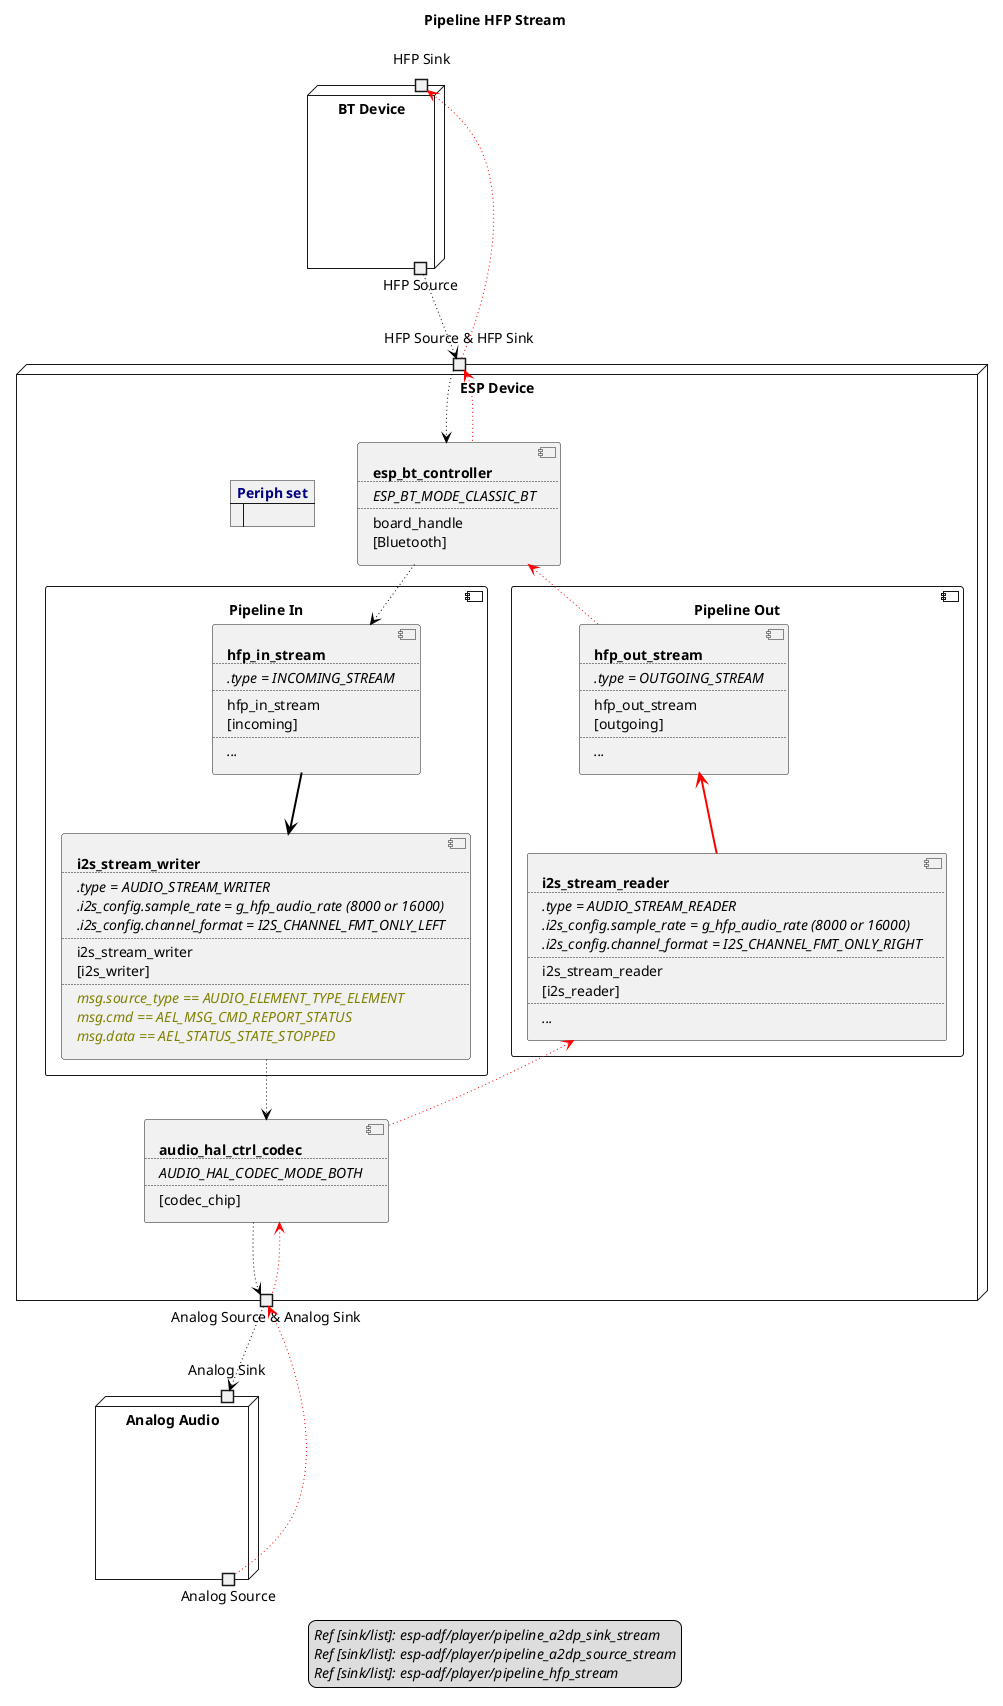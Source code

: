 ﻿@startuml pipeline_hfp_stream
title Pipeline HFP Stream
allowmixing

legend
//Ref [sink/list]: esp-adf/player/pipeline_a2dp_sink_stream//
//Ref [sink/list]: esp-adf/player/pipeline_a2dp_source_stream//
//Ref [sink/list]: esp-adf/player/pipeline_hfp_stream//
end legend

node "BT Device" as BTDevice  {
    portin  "HFP Sink"   as BTDeviceHFPSink
    portout "HFP Source" as BTDeviceHFPSource
} 

node "ESP Device" as ESPDevice  {
    json "<b><color navy>Periph set" as periph_set {
        "": ""
    }

    portin "HFP Source & HFP Sink" as ESPHFPSourceSink

    component BTController [
        <b>esp_bt_controller
        ....
        <i>ESP_BT_MODE_CLASSIC_BT
        ....
        board_handle
        [Bluetooth]
    ]

    component "Pipeline In" as PipelineIn {
        component HFPInStream [
            <b>hfp_in_stream
            ....
            <i>.type = INCOMING_STREAM
            ....
            hfp_in_stream
            [incoming]
            ....
            <i>...
        ]

        component I2SStreamWriter [
            <b>i2s_stream_writer
            ....
            <i>.type = AUDIO_STREAM_WRITER
            <i>.i2s_config.sample_rate = g_hfp_audio_rate (8000 or 16000)
            <i>.i2s_config.channel_format = I2S_CHANNEL_FMT_ONLY_LEFT
            ....
            i2s_stream_writer
            [i2s_writer]
            ....
            <i><color olive>msg.source_type == AUDIO_ELEMENT_TYPE_ELEMENT
            <i><color olive>msg.cmd == AEL_MSG_CMD_REPORT_STATUS
            <i><color olive>msg.data == AEL_STATUS_STATE_STOPPED
        ]
    }

    component "Pipeline Out" as PipelineOut {
        component HFPOutStream [
            <b>hfp_out_stream
            ....
            <i>.type = OUTGOING_STREAM
            ....
            hfp_out_stream
            [outgoing]
            ....
            <i>...
        ]

        component I2SStreamReader [
            <b>i2s_stream_reader
            ....
            <i>.type = AUDIO_STREAM_READER
            <i>.i2s_config.sample_rate = g_hfp_audio_rate (8000 or 16000)
            <i>.i2s_config.channel_format = I2S_CHANNEL_FMT_ONLY_RIGHT
            ....
            i2s_stream_reader
            [i2s_reader]
            ....
            <i>...
        ]
    }

    component HALCodec [
        <b>audio_hal_ctrl_codec
        ....
        <i>AUDIO_HAL_CODEC_MODE_BOTH
        ....
        [codec_chip]
    ]

    portout "Analog Source & Analog Sink" as ESPAnalogSourceSink
} 

node "Analog Audio" as AnalogAudio  {
    portin "Analog Sink" as AnalogSink
    portout "Analog Source" as AnalogSource
}

BTDeviceHFPSource --> ESPHFPSourceSink   #line:black;line.dotted;text:black

ESPHFPSourceSink --> BTController        #line:black;line.dotted;text:black
BTController     --> HFPInStream         #line:black;line.dotted;text:black
HFPInStream      --> I2SStreamWriter     #line:black;line.bold;text:black
I2SStreamWriter  --> HALCodec            #line:black;line.dotted;text:black
HALCodec         --> ESPAnalogSourceSink #line:black;line.dotted;text:black

ESPAnalogSourceSink --> AnalogSink       #line:black;line.dotted;text:black



BTDeviceHFPSink  <-- ESPHFPSourceSink    #line:red;line.dotted;text:red

ESPHFPSourceSink <-- BTController        #line:red;line.dotted;text:red
BTController     <-- HFPOutStream        #line:red;line.dotted;text:red
HFPOutStream     <-- I2SStreamReader     #line:red;line.bold;text:red
I2SStreamReader  <-- HALCodec            #line:red;line.dotted;text:black
HALCodec         <-- ESPAnalogSourceSink #line:red;line.dotted;text:black

ESPAnalogSourceSink <-- AnalogSource      #line:red;line.dotted;text:black

@enduml